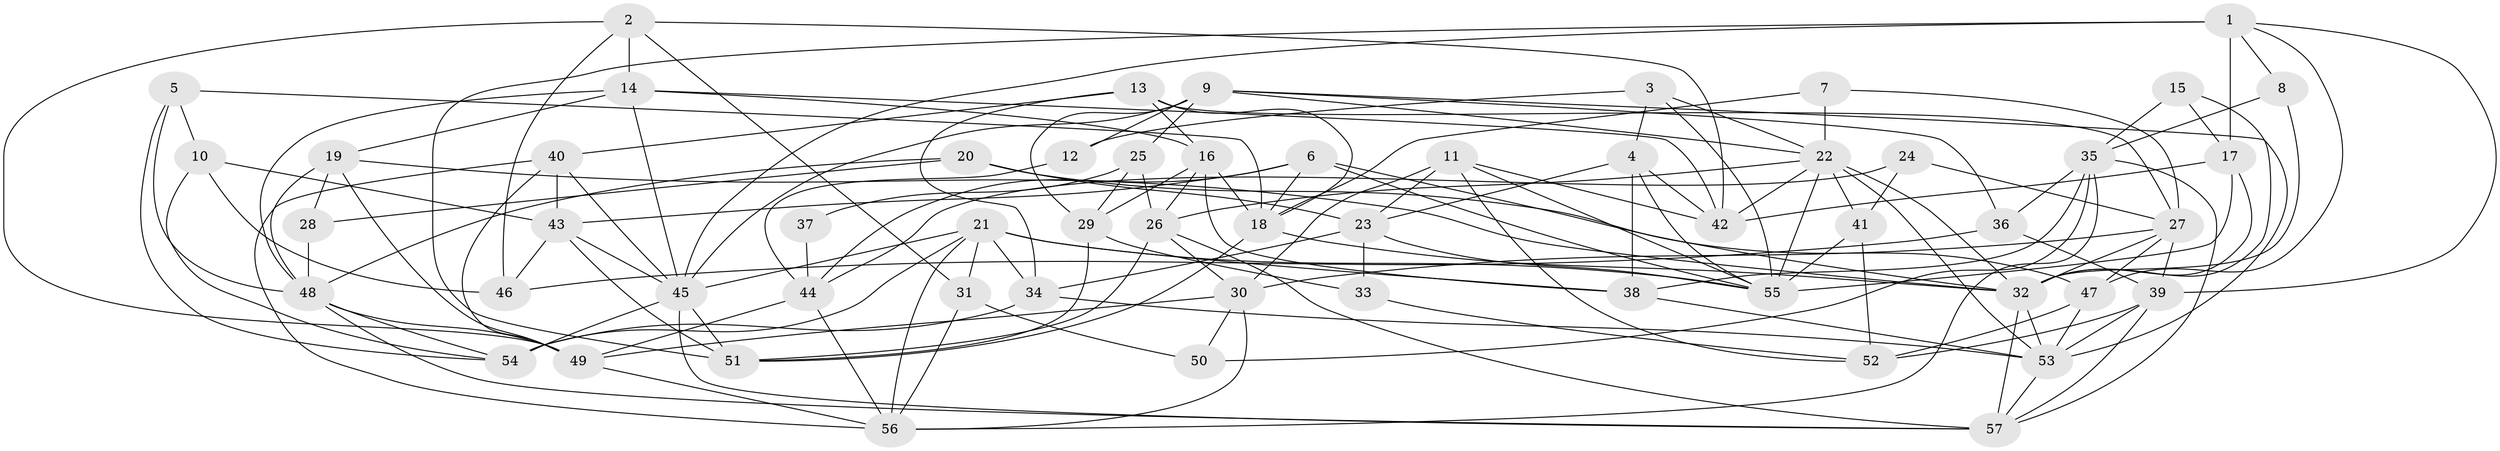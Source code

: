 // original degree distribution, {4: 0.25, 6: 0.10344827586206896, 2: 0.10344827586206896, 5: 0.19827586206896552, 8: 0.008620689655172414, 3: 0.3103448275862069, 7: 0.02586206896551724}
// Generated by graph-tools (version 1.1) at 2025/02/03/09/25 03:02:06]
// undirected, 57 vertices, 154 edges
graph export_dot {
graph [start="1"]
  node [color=gray90,style=filled];
  1;
  2;
  3;
  4;
  5;
  6;
  7;
  8;
  9;
  10;
  11;
  12;
  13;
  14;
  15;
  16;
  17;
  18;
  19;
  20;
  21;
  22;
  23;
  24;
  25;
  26;
  27;
  28;
  29;
  30;
  31;
  32;
  33;
  34;
  35;
  36;
  37;
  38;
  39;
  40;
  41;
  42;
  43;
  44;
  45;
  46;
  47;
  48;
  49;
  50;
  51;
  52;
  53;
  54;
  55;
  56;
  57;
  1 -- 8 [weight=1.0];
  1 -- 17 [weight=1.0];
  1 -- 39 [weight=1.0];
  1 -- 45 [weight=1.0];
  1 -- 47 [weight=1.0];
  1 -- 51 [weight=2.0];
  2 -- 14 [weight=1.0];
  2 -- 31 [weight=1.0];
  2 -- 42 [weight=1.0];
  2 -- 46 [weight=1.0];
  2 -- 49 [weight=1.0];
  3 -- 4 [weight=1.0];
  3 -- 12 [weight=1.0];
  3 -- 22 [weight=1.0];
  3 -- 55 [weight=1.0];
  4 -- 23 [weight=1.0];
  4 -- 38 [weight=1.0];
  4 -- 42 [weight=1.0];
  4 -- 55 [weight=1.0];
  5 -- 10 [weight=1.0];
  5 -- 18 [weight=1.0];
  5 -- 48 [weight=1.0];
  5 -- 54 [weight=1.0];
  6 -- 18 [weight=1.0];
  6 -- 32 [weight=1.0];
  6 -- 43 [weight=1.0];
  6 -- 44 [weight=1.0];
  6 -- 55 [weight=1.0];
  7 -- 18 [weight=1.0];
  7 -- 22 [weight=1.0];
  7 -- 27 [weight=1.0];
  8 -- 32 [weight=1.0];
  8 -- 35 [weight=1.0];
  9 -- 12 [weight=1.0];
  9 -- 22 [weight=1.0];
  9 -- 25 [weight=1.0];
  9 -- 29 [weight=1.0];
  9 -- 36 [weight=1.0];
  9 -- 45 [weight=1.0];
  9 -- 53 [weight=1.0];
  10 -- 43 [weight=1.0];
  10 -- 46 [weight=1.0];
  10 -- 54 [weight=1.0];
  11 -- 23 [weight=1.0];
  11 -- 30 [weight=1.0];
  11 -- 42 [weight=1.0];
  11 -- 52 [weight=1.0];
  11 -- 55 [weight=1.0];
  12 -- 44 [weight=1.0];
  13 -- 16 [weight=1.0];
  13 -- 18 [weight=1.0];
  13 -- 27 [weight=1.0];
  13 -- 34 [weight=1.0];
  13 -- 40 [weight=1.0];
  14 -- 16 [weight=1.0];
  14 -- 19 [weight=1.0];
  14 -- 42 [weight=1.0];
  14 -- 45 [weight=1.0];
  14 -- 48 [weight=1.0];
  15 -- 17 [weight=1.0];
  15 -- 32 [weight=1.0];
  15 -- 35 [weight=1.0];
  16 -- 18 [weight=1.0];
  16 -- 26 [weight=1.0];
  16 -- 29 [weight=1.0];
  16 -- 38 [weight=1.0];
  17 -- 32 [weight=1.0];
  17 -- 42 [weight=1.0];
  17 -- 55 [weight=2.0];
  18 -- 32 [weight=2.0];
  18 -- 51 [weight=1.0];
  19 -- 28 [weight=1.0];
  19 -- 32 [weight=1.0];
  19 -- 48 [weight=2.0];
  19 -- 49 [weight=1.0];
  20 -- 23 [weight=1.0];
  20 -- 28 [weight=1.0];
  20 -- 47 [weight=1.0];
  20 -- 48 [weight=1.0];
  21 -- 31 [weight=1.0];
  21 -- 34 [weight=1.0];
  21 -- 38 [weight=1.0];
  21 -- 45 [weight=2.0];
  21 -- 54 [weight=2.0];
  21 -- 55 [weight=1.0];
  21 -- 56 [weight=1.0];
  22 -- 26 [weight=1.0];
  22 -- 32 [weight=2.0];
  22 -- 41 [weight=1.0];
  22 -- 42 [weight=1.0];
  22 -- 53 [weight=1.0];
  22 -- 55 [weight=2.0];
  23 -- 33 [weight=1.0];
  23 -- 34 [weight=1.0];
  23 -- 55 [weight=1.0];
  24 -- 27 [weight=2.0];
  24 -- 41 [weight=1.0];
  24 -- 44 [weight=1.0];
  25 -- 26 [weight=1.0];
  25 -- 29 [weight=1.0];
  25 -- 37 [weight=1.0];
  26 -- 30 [weight=1.0];
  26 -- 51 [weight=1.0];
  26 -- 57 [weight=1.0];
  27 -- 30 [weight=1.0];
  27 -- 32 [weight=1.0];
  27 -- 39 [weight=1.0];
  27 -- 47 [weight=1.0];
  28 -- 48 [weight=2.0];
  29 -- 33 [weight=1.0];
  29 -- 51 [weight=1.0];
  30 -- 49 [weight=1.0];
  30 -- 50 [weight=1.0];
  30 -- 56 [weight=1.0];
  31 -- 50 [weight=1.0];
  31 -- 56 [weight=1.0];
  32 -- 53 [weight=1.0];
  32 -- 57 [weight=2.0];
  33 -- 52 [weight=1.0];
  34 -- 53 [weight=1.0];
  34 -- 54 [weight=1.0];
  35 -- 36 [weight=1.0];
  35 -- 38 [weight=1.0];
  35 -- 50 [weight=2.0];
  35 -- 56 [weight=1.0];
  35 -- 57 [weight=1.0];
  36 -- 39 [weight=1.0];
  36 -- 46 [weight=1.0];
  37 -- 44 [weight=1.0];
  38 -- 53 [weight=1.0];
  39 -- 52 [weight=2.0];
  39 -- 53 [weight=1.0];
  39 -- 57 [weight=1.0];
  40 -- 43 [weight=1.0];
  40 -- 45 [weight=1.0];
  40 -- 49 [weight=1.0];
  40 -- 56 [weight=1.0];
  41 -- 52 [weight=1.0];
  41 -- 55 [weight=1.0];
  43 -- 45 [weight=1.0];
  43 -- 46 [weight=1.0];
  43 -- 51 [weight=1.0];
  44 -- 49 [weight=1.0];
  44 -- 56 [weight=1.0];
  45 -- 51 [weight=1.0];
  45 -- 54 [weight=1.0];
  45 -- 57 [weight=1.0];
  47 -- 52 [weight=1.0];
  47 -- 53 [weight=1.0];
  48 -- 49 [weight=2.0];
  48 -- 54 [weight=1.0];
  48 -- 57 [weight=1.0];
  49 -- 56 [weight=2.0];
  53 -- 57 [weight=1.0];
}
